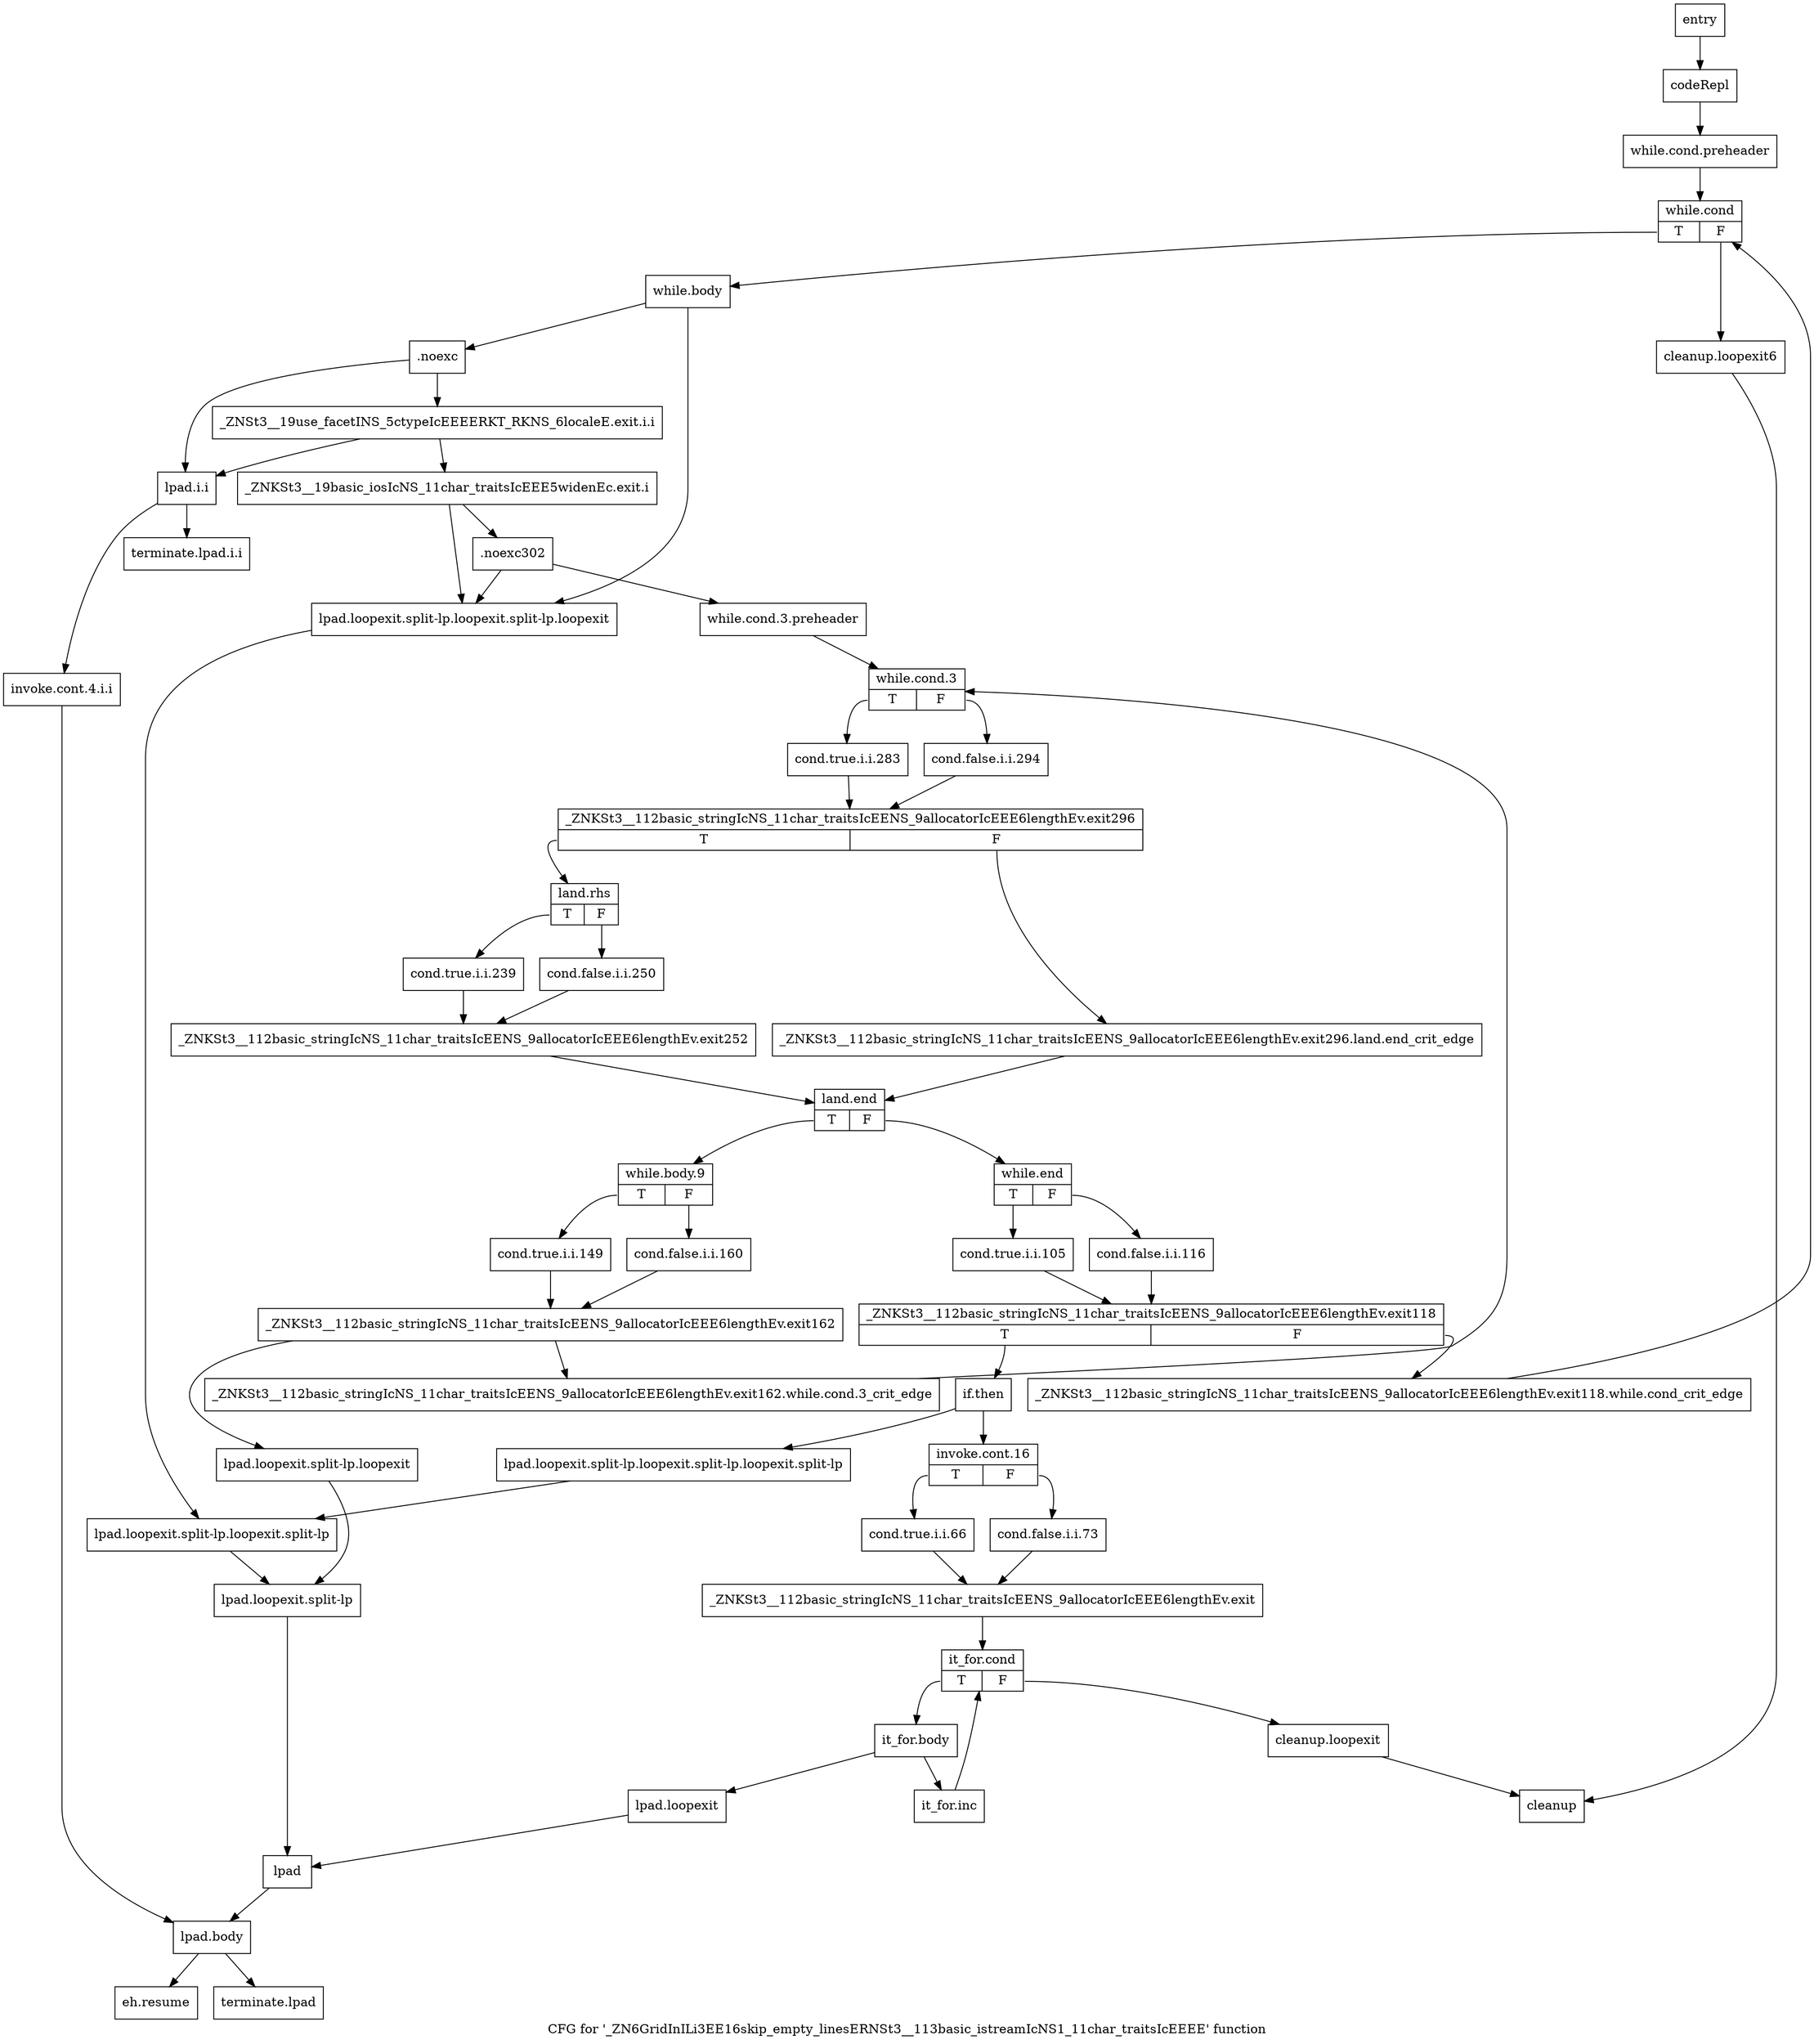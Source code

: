 digraph "CFG for '_ZN6GridInILi3EE16skip_empty_linesERNSt3__113basic_istreamIcNS1_11char_traitsIcEEEE' function" {
	label="CFG for '_ZN6GridInILi3EE16skip_empty_linesERNSt3__113basic_istreamIcNS1_11char_traitsIcEEEE' function";

	Node0x5c4b530 [shape=record,label="{entry}"];
	Node0x5c4b530 -> Node0x5c4b580;
	Node0x5c4b580 [shape=record,label="{codeRepl}"];
	Node0x5c4b580 -> Node0x5c4b5d0;
	Node0x5c4b5d0 [shape=record,label="{while.cond.preheader}"];
	Node0x5c4b5d0 -> Node0x5c4b620;
	Node0x5c4b620 [shape=record,label="{while.cond|{<s0>T|<s1>F}}"];
	Node0x5c4b620:s0 -> Node0x5c4b670;
	Node0x5c4b620:s1 -> Node0x5c1ce20;
	Node0x5c4b670 [shape=record,label="{while.body}"];
	Node0x5c4b670 -> Node0x5c4b6c0;
	Node0x5c4b670 -> Node0x5c1c7e0;
	Node0x5c4b6c0 [shape=record,label="{.noexc}"];
	Node0x5c4b6c0 -> Node0x5c4b710;
	Node0x5c4b6c0 -> Node0x5c4b760;
	Node0x5c4b710 [shape=record,label="{_ZNSt3__19use_facetINS_5ctypeIcEEEERKT_RKNS_6localeE.exit.i.i}"];
	Node0x5c4b710 -> Node0x5c4b850;
	Node0x5c4b710 -> Node0x5c4b760;
	Node0x5c4b760 [shape=record,label="{lpad.i.i}"];
	Node0x5c4b760 -> Node0x5c4b7b0;
	Node0x5c4b760 -> Node0x5c4b800;
	Node0x5c4b7b0 [shape=record,label="{invoke.cont.4.i.i}"];
	Node0x5c4b7b0 -> Node0x5c1c970;
	Node0x5c4b800 [shape=record,label="{terminate.lpad.i.i}"];
	Node0x5c4b850 [shape=record,label="{_ZNKSt3__19basic_iosIcNS_11char_traitsIcEEE5widenEc.exit.i}"];
	Node0x5c4b850 -> Node0x5c4b8a0;
	Node0x5c4b850 -> Node0x5c1c7e0;
	Node0x5c4b8a0 [shape=record,label="{.noexc302}"];
	Node0x5c4b8a0 -> Node0x5c4b8f0;
	Node0x5c4b8a0 -> Node0x5c1c7e0;
	Node0x5c4b8f0 [shape=record,label="{while.cond.3.preheader}"];
	Node0x5c4b8f0 -> Node0x5c4b940;
	Node0x5c4b940 [shape=record,label="{while.cond.3|{<s0>T|<s1>F}}"];
	Node0x5c4b940:s0 -> Node0x5c4b990;
	Node0x5c4b940:s1 -> Node0x5c4b9e0;
	Node0x5c4b990 [shape=record,label="{cond.true.i.i.283}"];
	Node0x5c4b990 -> Node0x5c4ba30;
	Node0x5c4b9e0 [shape=record,label="{cond.false.i.i.294}"];
	Node0x5c4b9e0 -> Node0x5c4ba30;
	Node0x5c4ba30 [shape=record,label="{_ZNKSt3__112basic_stringIcNS_11char_traitsIcEENS_9allocatorIcEEE6lengthEv.exit296|{<s0>T|<s1>F}}"];
	Node0x5c4ba30:s0 -> Node0x5c4bad0;
	Node0x5c4ba30:s1 -> Node0x5c4ba80;
	Node0x5c4ba80 [shape=record,label="{_ZNKSt3__112basic_stringIcNS_11char_traitsIcEENS_9allocatorIcEEE6lengthEv.exit296.land.end_crit_edge}"];
	Node0x5c4ba80 -> Node0x5c488d0;
	Node0x5c4bad0 [shape=record,label="{land.rhs|{<s0>T|<s1>F}}"];
	Node0x5c4bad0:s0 -> Node0x5c4bb20;
	Node0x5c4bad0:s1 -> Node0x5c48830;
	Node0x5c4bb20 [shape=record,label="{cond.true.i.i.239}"];
	Node0x5c4bb20 -> Node0x5c48880;
	Node0x5c48830 [shape=record,label="{cond.false.i.i.250}"];
	Node0x5c48830 -> Node0x5c48880;
	Node0x5c48880 [shape=record,label="{_ZNKSt3__112basic_stringIcNS_11char_traitsIcEENS_9allocatorIcEEE6lengthEv.exit252}"];
	Node0x5c48880 -> Node0x5c488d0;
	Node0x5c488d0 [shape=record,label="{land.end|{<s0>T|<s1>F}}"];
	Node0x5c488d0:s0 -> Node0x5c1c5b0;
	Node0x5c488d0:s1 -> Node0x5c1c9c0;
	Node0x5c1c5b0 [shape=record,label="{while.body.9|{<s0>T|<s1>F}}"];
	Node0x5c1c5b0:s0 -> Node0x5c1c600;
	Node0x5c1c5b0:s1 -> Node0x5c1c650;
	Node0x5c1c600 [shape=record,label="{cond.true.i.i.149}"];
	Node0x5c1c600 -> Node0x5c1c6a0;
	Node0x5c1c650 [shape=record,label="{cond.false.i.i.160}"];
	Node0x5c1c650 -> Node0x5c1c6a0;
	Node0x5c1c6a0 [shape=record,label="{_ZNKSt3__112basic_stringIcNS_11char_traitsIcEENS_9allocatorIcEEE6lengthEv.exit162}"];
	Node0x5c1c6a0 -> Node0x5c1c6f0;
	Node0x5c1c6a0 -> Node0x5c1c790;
	Node0x5c1c6f0 [shape=record,label="{_ZNKSt3__112basic_stringIcNS_11char_traitsIcEENS_9allocatorIcEEE6lengthEv.exit162.while.cond.3_crit_edge}"];
	Node0x5c1c6f0 -> Node0x5c4b940;
	Node0x5c1c740 [shape=record,label="{lpad.loopexit}"];
	Node0x5c1c740 -> Node0x5c1c920;
	Node0x5c1c790 [shape=record,label="{lpad.loopexit.split-lp.loopexit}"];
	Node0x5c1c790 -> Node0x5c1c8d0;
	Node0x5c1c7e0 [shape=record,label="{lpad.loopexit.split-lp.loopexit.split-lp.loopexit}"];
	Node0x5c1c7e0 -> Node0x5c1c880;
	Node0x5c1c830 [shape=record,label="{lpad.loopexit.split-lp.loopexit.split-lp.loopexit.split-lp}"];
	Node0x5c1c830 -> Node0x5c1c880;
	Node0x5c1c880 [shape=record,label="{lpad.loopexit.split-lp.loopexit.split-lp}"];
	Node0x5c1c880 -> Node0x5c1c8d0;
	Node0x5c1c8d0 [shape=record,label="{lpad.loopexit.split-lp}"];
	Node0x5c1c8d0 -> Node0x5c1c920;
	Node0x5c1c920 [shape=record,label="{lpad}"];
	Node0x5c1c920 -> Node0x5c1c970;
	Node0x5c1c970 [shape=record,label="{lpad.body}"];
	Node0x5c1c970 -> Node0x5c1cec0;
	Node0x5c1c970 -> Node0x5c54940;
	Node0x5c1c9c0 [shape=record,label="{while.end|{<s0>T|<s1>F}}"];
	Node0x5c1c9c0:s0 -> Node0x5c1ca10;
	Node0x5c1c9c0:s1 -> Node0x5c1ca60;
	Node0x5c1ca10 [shape=record,label="{cond.true.i.i.105}"];
	Node0x5c1ca10 -> Node0x5c1cab0;
	Node0x5c1ca60 [shape=record,label="{cond.false.i.i.116}"];
	Node0x5c1ca60 -> Node0x5c1cab0;
	Node0x5c1cab0 [shape=record,label="{_ZNKSt3__112basic_stringIcNS_11char_traitsIcEENS_9allocatorIcEEE6lengthEv.exit118|{<s0>T|<s1>F}}"];
	Node0x5c1cab0:s0 -> Node0x5c1cb50;
	Node0x5c1cab0:s1 -> Node0x5c1cb00;
	Node0x5c1cb00 [shape=record,label="{_ZNKSt3__112basic_stringIcNS_11char_traitsIcEENS_9allocatorIcEEE6lengthEv.exit118.while.cond_crit_edge}"];
	Node0x5c1cb00 -> Node0x5c4b620;
	Node0x5c1cb50 [shape=record,label="{if.then}"];
	Node0x5c1cb50 -> Node0x5c1cba0;
	Node0x5c1cb50 -> Node0x5c1c830;
	Node0x5c1cba0 [shape=record,label="{invoke.cont.16|{<s0>T|<s1>F}}"];
	Node0x5c1cba0:s0 -> Node0x5c1cbf0;
	Node0x5c1cba0:s1 -> Node0x5c1cc40;
	Node0x5c1cbf0 [shape=record,label="{cond.true.i.i.66}"];
	Node0x5c1cbf0 -> Node0x5c1cc90;
	Node0x5c1cc40 [shape=record,label="{cond.false.i.i.73}"];
	Node0x5c1cc40 -> Node0x5c1cc90;
	Node0x5c1cc90 [shape=record,label="{_ZNKSt3__112basic_stringIcNS_11char_traitsIcEENS_9allocatorIcEEE6lengthEv.exit}"];
	Node0x5c1cc90 -> Node0x5c1cce0;
	Node0x5c1cce0 [shape=record,label="{it_for.cond|{<s0>T|<s1>F}}"];
	Node0x5c1cce0:s0 -> Node0x5c1cd30;
	Node0x5c1cce0:s1 -> Node0x5c1cdd0;
	Node0x5c1cd30 [shape=record,label="{it_for.body}"];
	Node0x5c1cd30 -> Node0x5c1cd80;
	Node0x5c1cd30 -> Node0x5c1c740;
	Node0x5c1cd80 [shape=record,label="{it_for.inc}"];
	Node0x5c1cd80 -> Node0x5c1cce0;
	Node0x5c1cdd0 [shape=record,label="{cleanup.loopexit}"];
	Node0x5c1cdd0 -> Node0x5c1ce70;
	Node0x5c1ce20 [shape=record,label="{cleanup.loopexit6}"];
	Node0x5c1ce20 -> Node0x5c1ce70;
	Node0x5c1ce70 [shape=record,label="{cleanup}"];
	Node0x5c1cec0 [shape=record,label="{eh.resume}"];
	Node0x5c54940 [shape=record,label="{terminate.lpad}"];
}

